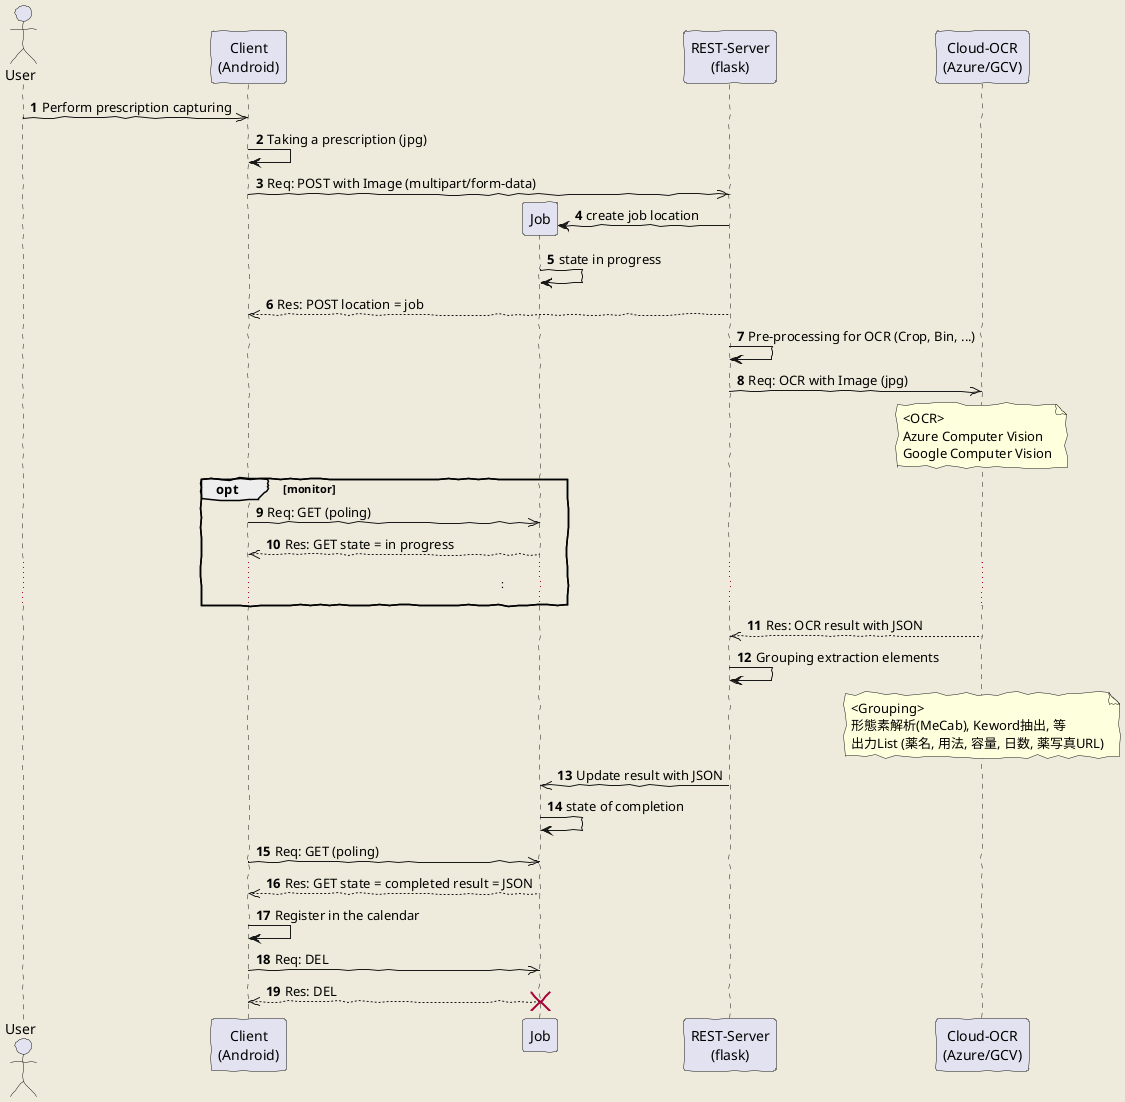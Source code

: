 
http://plantuml.com/ja/guide

@startuml
skinparam handwritten true
skinparam backgroundColor #EEEBDC

!define send(a,b,c) a->b : c

autonumber

actor User as user
participant "Client\n(Android)" as client
participant "Job" as job
participant "REST-Server\n(flask)" as rest
participant "Cloud-OCR\n(Azure/GCV)" as cloud

user ->> client: Perform prescription capturing
client -> client: Taking a prescription (jpg)
client ->> rest: Req: POST with Image (multipart/form-data)

create job
rest -> job: create job location
job -> job: state in progress

rest -->> client: Res: POST location = job
rest -> rest: Pre-processing for OCR (Crop, Bin, ...)
rest ->> cloud: Req: OCR with Image (jpg)
note over cloud
<OCR>
Azure Computer Vision
Google Computer Vision
end note

opt monitor
client ->> job: Req: GET (poling)
job -->> client: Res: GET state = in progress
... : ...
end opt

cloud -->> rest: Res: OCR result with JSON

rest -> rest: Grouping extraction elements
note over cloud
<Grouping>
形態素解析(MeCab), Keword抽出, 等
出力List (薬名, 用法, 容量, 日数, 薬写真URL)
end note

rest ->> job: Update result with JSON
job -> job: state of completion

client ->> job: Req: GET (poling)
job -->> client: Res: GET state = completed result = JSON

client -> client: Register in the calendar

client ->> job: Req: DEL
job -->> client: Res: DEL

destroy job


@enduml
